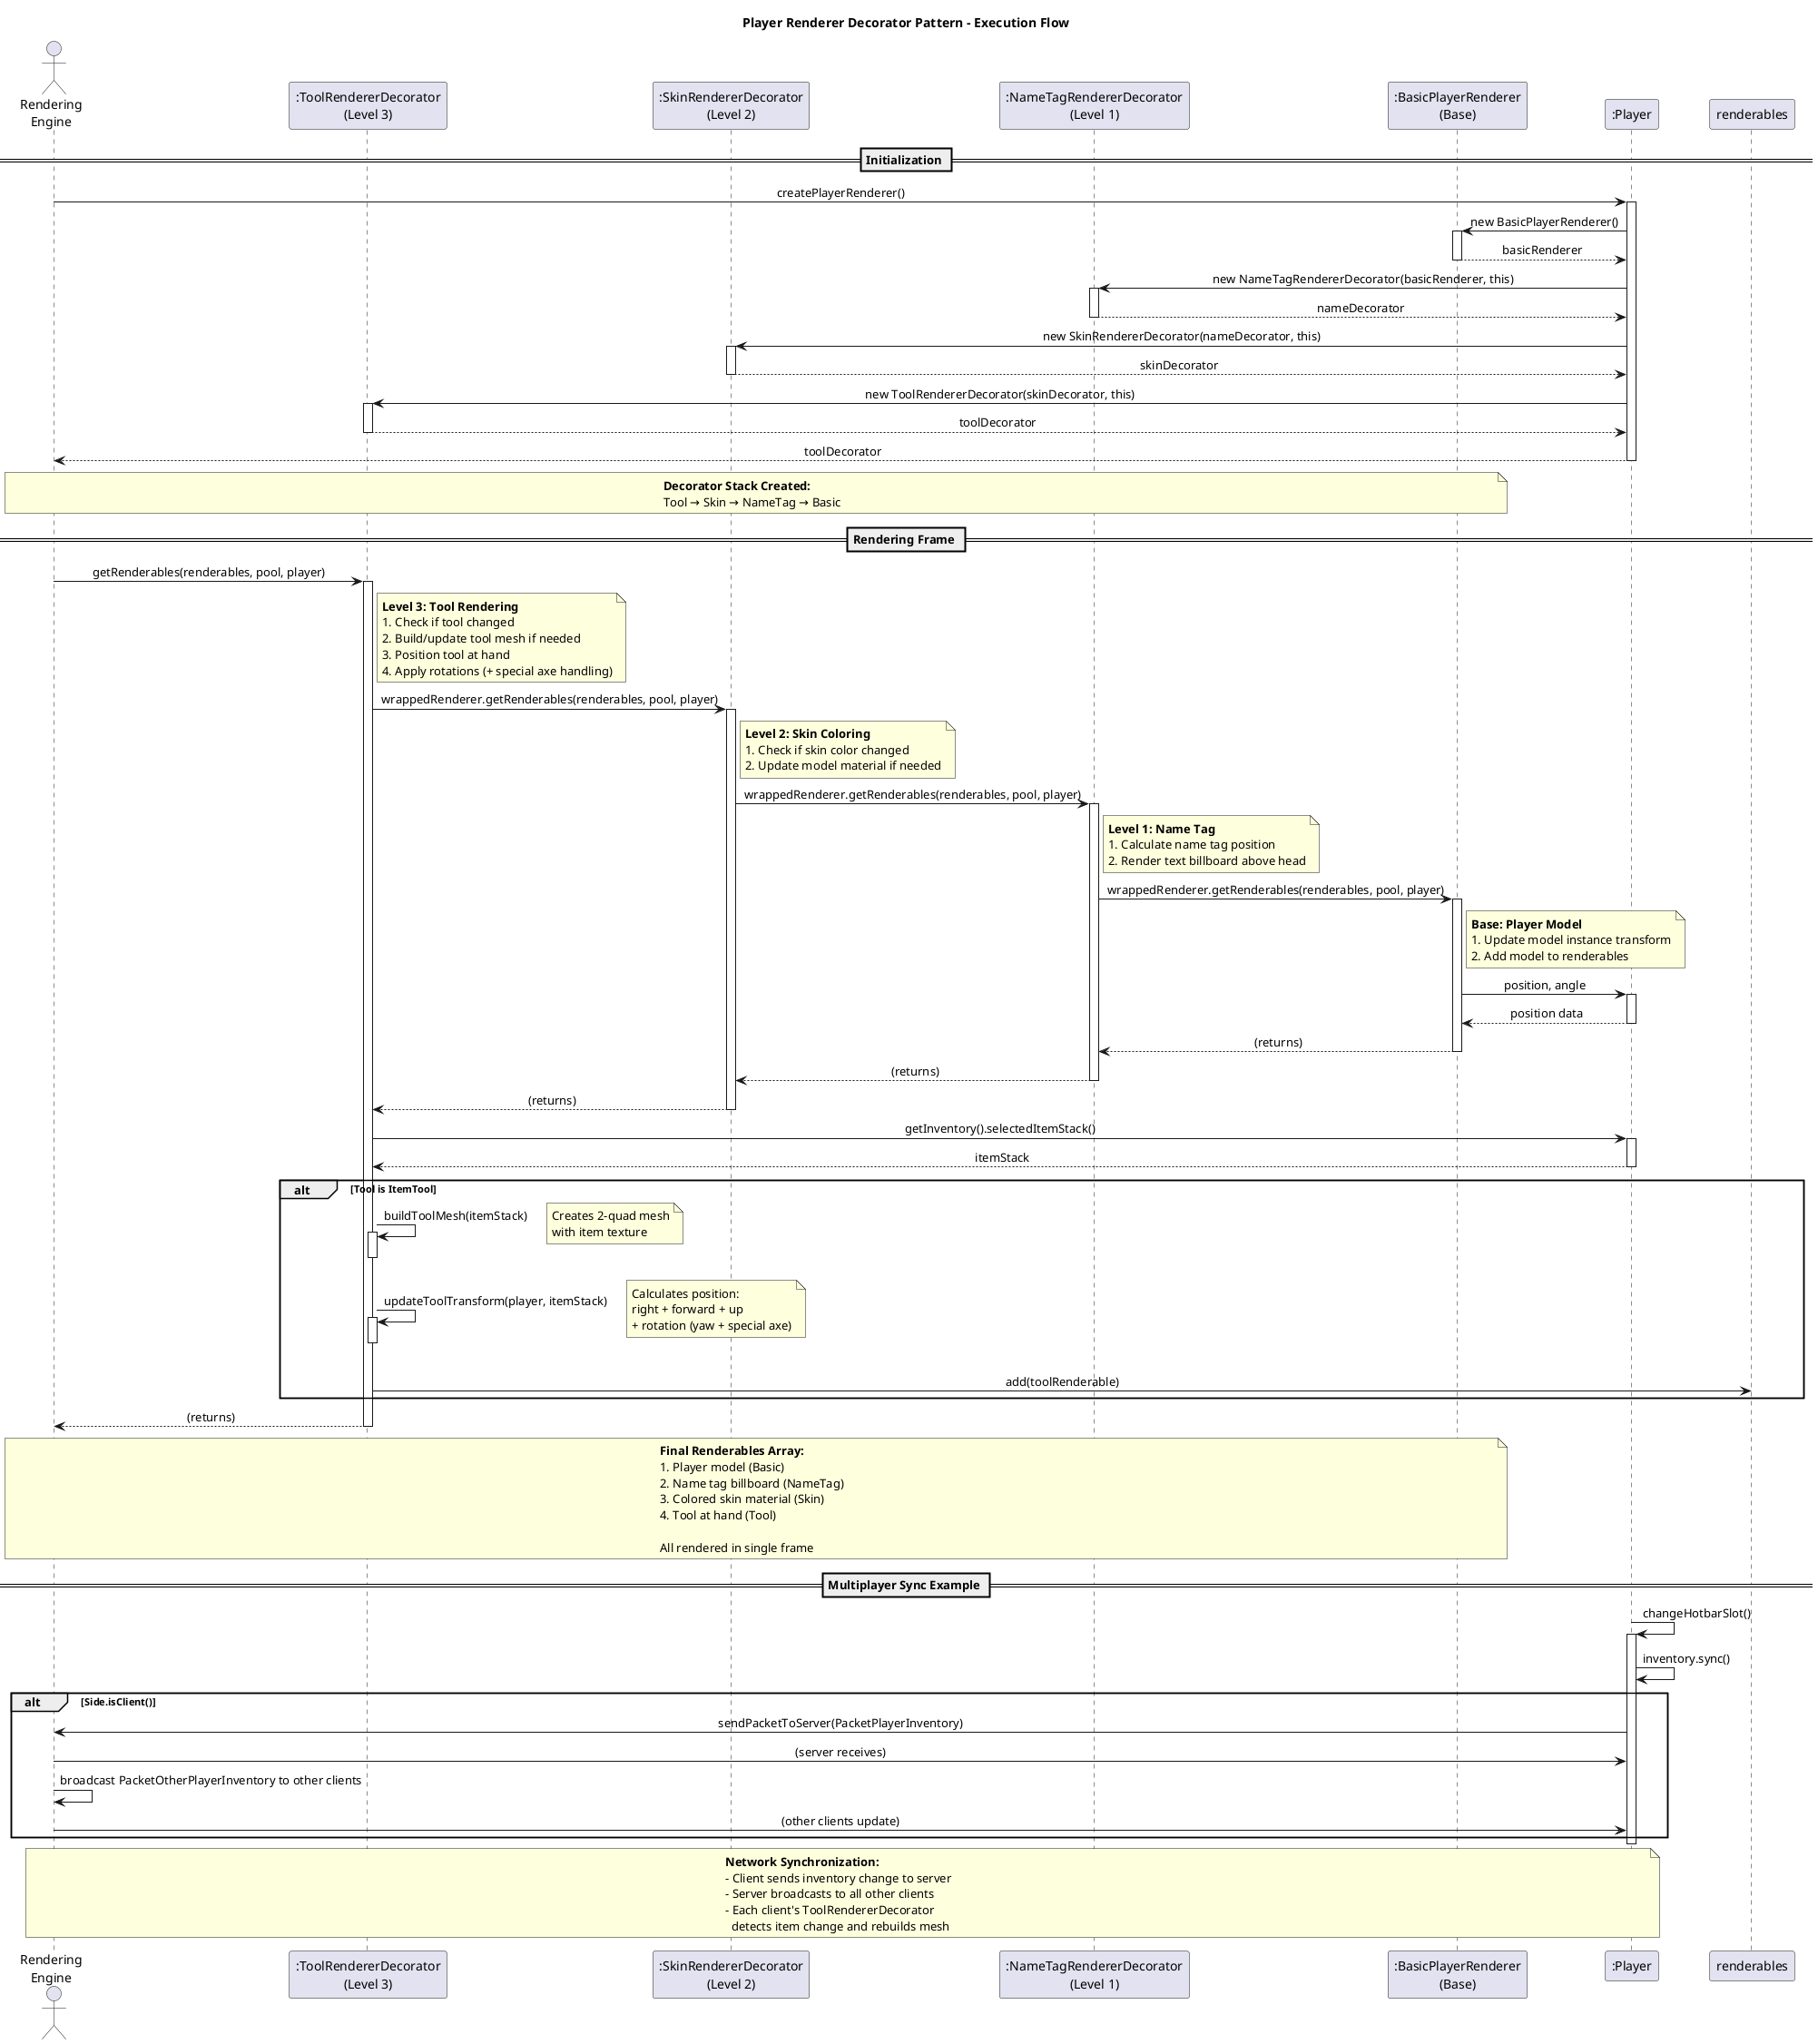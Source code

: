 @startuml PlayerRenderer_Decorator_Sequence
title Player Renderer Decorator Pattern - Execution Flow
skinparam sequenceMessageAlign center

actor "Rendering\nEngine" as Engine
participant ":ToolRendererDecorator\n(Level 3)" as Tool
participant ":SkinRendererDecorator\n(Level 2)" as Skin
participant ":NameTagRendererDecorator\n(Level 1)" as Name
participant ":BasicPlayerRenderer\n(Base)" as Basic
participant ":Player" as Player

== Initialization ==

Engine -> Player : createPlayerRenderer()
activate Player

Player -> Basic : new BasicPlayerRenderer()
activate Basic
Basic --> Player : basicRenderer
deactivate Basic

Player -> Name : new NameTagRendererDecorator(basicRenderer, this)
activate Name
Name --> Player : nameDecorator
deactivate Name

Player -> Skin : new SkinRendererDecorator(nameDecorator, this)
activate Skin
Skin --> Player : skinDecorator
deactivate Skin

Player -> Tool : new ToolRendererDecorator(skinDecorator, this)
activate Tool
Tool --> Player : toolDecorator
deactivate Tool

Player --> Engine : toolDecorator
deactivate Player

note over Engine, Basic
  **Decorator Stack Created:**
  Tool → Skin → NameTag → Basic
end note

== Rendering Frame ==

Engine -> Tool : getRenderables(renderables, pool, player)
activate Tool

note right of Tool
  **Level 3: Tool Rendering**
  1. Check if tool changed
  2. Build/update tool mesh if needed
  3. Position tool at hand
  4. Apply rotations (+ special axe handling)
end note

Tool -> Skin : wrappedRenderer.getRenderables(renderables, pool, player)
activate Skin

note right of Skin
  **Level 2: Skin Coloring**
  1. Check if skin color changed
  2. Update model material if needed
end note

Skin -> Name : wrappedRenderer.getRenderables(renderables, pool, player)
activate Name

note right of Name
  **Level 1: Name Tag**
  1. Calculate name tag position
  2. Render text billboard above head
end note

Name -> Basic : wrappedRenderer.getRenderables(renderables, pool, player)
activate Basic

note right of Basic
  **Base: Player Model**
  1. Update model instance transform
  2. Add model to renderables
end note

Basic -> Player : position, angle
activate Player
Player --> Basic : position data
deactivate Player

Basic --> Name : (returns)
deactivate Basic

Name --> Skin : (returns)
deactivate Name

Skin --> Tool : (returns)
deactivate Skin

Tool -> Player : getInventory().selectedItemStack()
activate Player
Player --> Tool : itemStack
deactivate Player

alt Tool is ItemTool
  Tool -> Tool : buildToolMesh(itemStack)
  activate Tool
  note right: Creates 2-quad mesh\nwith item texture
  deactivate Tool
  
  Tool -> Tool : updateToolTransform(player, itemStack)
  activate Tool
  note right: Calculates position:\nright + forward + up\n+ rotation (yaw + special axe)
  deactivate Tool
  
  Tool -> renderables : add(toolRenderable)
end

Tool --> Engine : (returns)
deactivate Tool

note over Engine, Basic
  **Final Renderables Array:**
  1. Player model (Basic)
  2. Name tag billboard (NameTag)
  3. Colored skin material (Skin)
  4. Tool at hand (Tool)
  
  All rendered in single frame
end note

== Multiplayer Sync Example ==

Player -> Player : changeHotbarSlot()
activate Player

Player -> Player : inventory.sync()

alt Side.isClient()
  Player -> Engine : sendPacketToServer(PacketPlayerInventory)
  Engine -> Player : (server receives)
  Engine -> Engine : broadcast PacketOtherPlayerInventory to other clients
  Engine -> Player : (other clients update)
end

deactivate Player

note over Player, Engine
  **Network Synchronization:**
  - Client sends inventory change to server
  - Server broadcasts to all other clients
  - Each client's ToolRendererDecorator
    detects item change and rebuilds mesh
end note

@enduml

